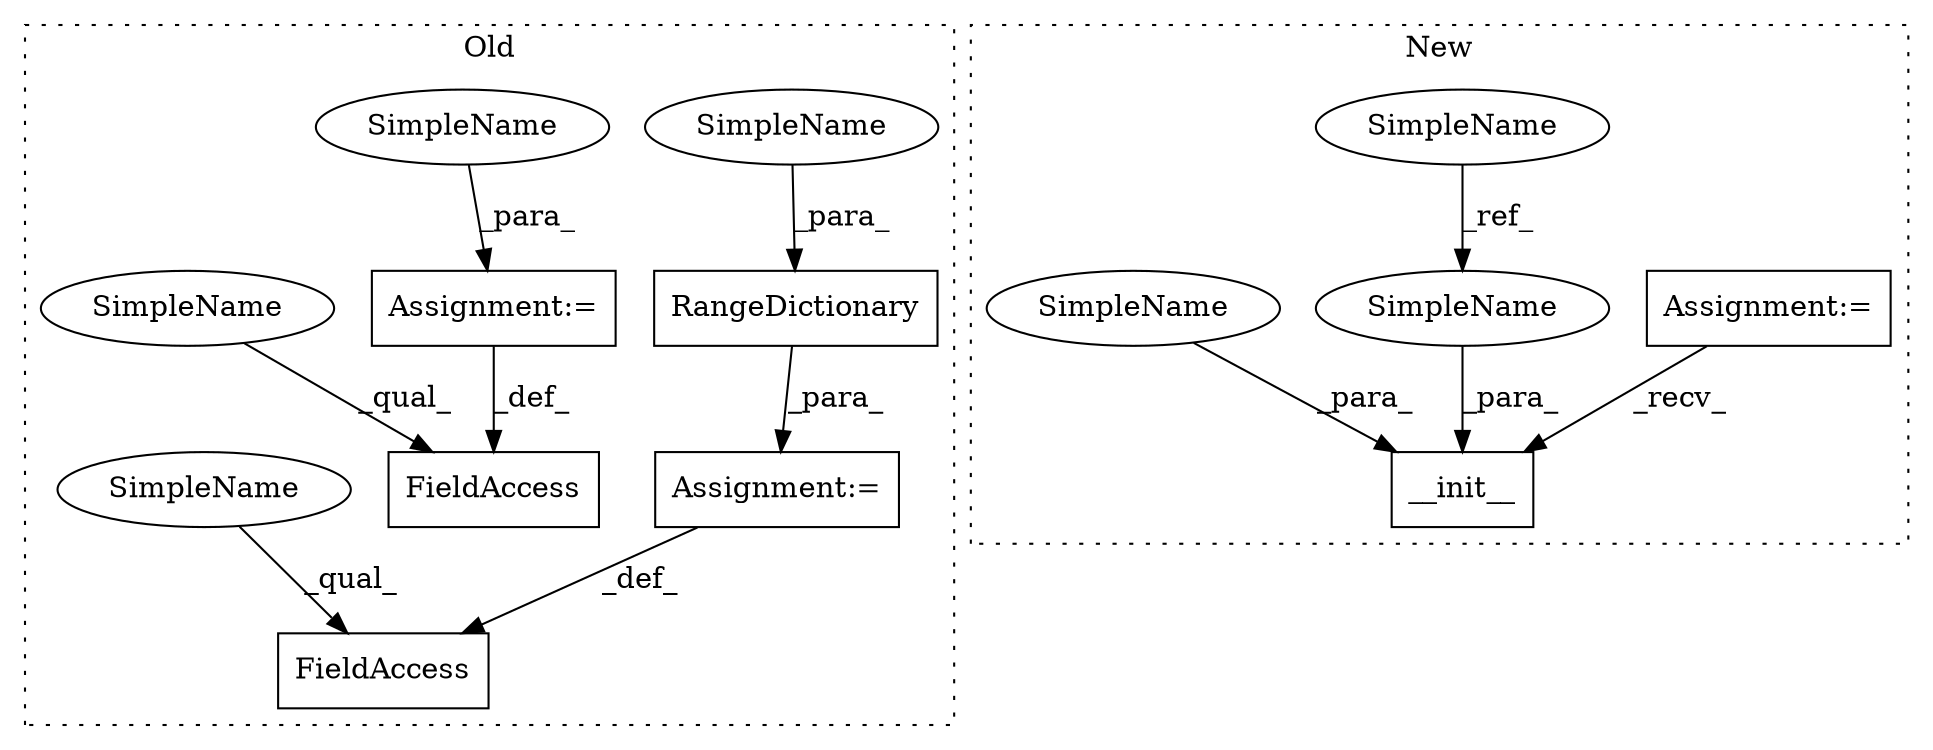 digraph G {
subgraph cluster0 {
1 [label="RangeDictionary" a="32" s="1795,1820" l="16,1" shape="box"];
3 [label="FieldAccess" a="22" s="1784" l="10" shape="box"];
5 [label="Assignment:=" a="7" s="1794" l="1" shape="box"];
6 [label="Assignment:=" a="7" s="1715" l="1" shape="box"];
8 [label="FieldAccess" a="22" s="1700" l="15" shape="box"];
9 [label="SimpleName" a="42" s="1811" l="9" shape="ellipse"];
10 [label="SimpleName" a="42" s="1716" l="9" shape="ellipse"];
13 [label="SimpleName" a="42" s="1700" l="4" shape="ellipse"];
14 [label="SimpleName" a="42" s="1784" l="4" shape="ellipse"];
label = "Old";
style="dotted";
}
subgraph cluster1 {
2 [label="__init__" a="32" s="1730,1753" l="9,1" shape="box"];
4 [label="Assignment:=" a="7" s="1449" l="18" shape="box"];
7 [label="SimpleName" a="42" s="1282" l="4" shape="ellipse"];
11 [label="SimpleName" a="42" s="1739" l="4" shape="ellipse"];
12 [label="SimpleName" a="42" s="1744" l="9" shape="ellipse"];
label = "New";
style="dotted";
}
1 -> 5 [label="_para_"];
4 -> 2 [label="_recv_"];
5 -> 3 [label="_def_"];
6 -> 8 [label="_def_"];
7 -> 11 [label="_ref_"];
9 -> 1 [label="_para_"];
10 -> 6 [label="_para_"];
11 -> 2 [label="_para_"];
12 -> 2 [label="_para_"];
13 -> 8 [label="_qual_"];
14 -> 3 [label="_qual_"];
}
